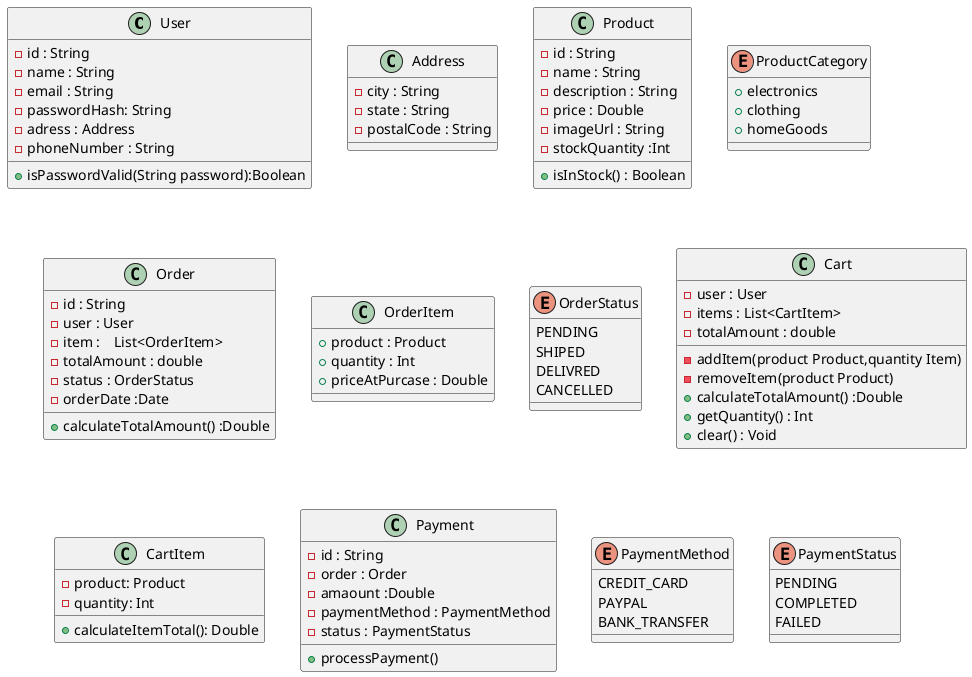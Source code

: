 @startuml urbanstore
' ----------
' Model
' ----------
' ----------
' ユーザー関連クラス
' ----------
' ----------
' ユーザークラス
' ----------
class User {
    ' ユーザーID
    - id : String
    ' ユーザー名
    - name : String
    ' メールアドレス
    - email : String
    ' ハッシュ化されたメールアドレス
    - passwordHash: String
    ' ユーザーの住所情報
    - adress : Address
    ' 電話番号
    - phoneNumber : String
    ' パスワードのベリデータション
    + isPasswordValid(String password):Boolean
}
' ----------
' アドレスクラス
' ----------
class Address {
    ' 市区町村名
    - city : String
    ' 都道府県
    - state : String
    ' 郵便番号
    - postalCode : String
}
' ----------
' 商品関連クラス
' ----------
' ----------
' Product
' ----------
class Product {
    ' 商品ID
    - id : String
    ' 商品名
    - name : String
    ' 商品の説明
    - description : String
    ' 商品の価格
    - price : Double
    ' 商品画像のURL
    - imageUrl : String
    ' 商品カテゴリ
    - stockQuantity :Int
    ' 在庫チェック
    + isInStock() : Boolean
}
' ----------
' 商品カテゴリ Enum
' ----------
enum ProductCategory {
    ' 電化製品
    + electronics
    ' 服
    + clothing
    ' 家庭用品
    + homeGoods
}
' ----------
' 注文関連クラス
' ----------
' ----------
' 注文に関する情報クラス
' ----------
class Order {
    ' 注文ID
    - id : String
    ' 注文を行ったユーザー
    - user : User
    ' 注文商品リスト
    - item :　List<OrderItem>
    ' 注文の総額
    - totalAmount : double
    ' 注文ステータス
    - status : OrderStatus
    ' 注文日
    - orderDate :Date
    ' 総額計算メソッド
    + calculateTotalAmount() :Double
}
' ----------
' 注文内の各商品を表すクラス
' ----------
class OrderItem{
    ' 注文した商品
    + product : Product
    ' 注文数量
    + quantity : Int
    ' 購入時の価格
    + priceAtPurcase : Double
}
' ----------
' 注文の状態を表すEnum
' ----------
enum OrderStatus {
    ' 処理中
    PENDING
    ' 発送済み
    SHIPED
    ' 配送済み
    DELIVRED
    ' キャンセル済み
    CANCELLED
}
' ----------
' カード関連クラス
' ----------
' ----------
' カード情報を表すクラス
' ----------
class Cart {
    ' カードの所有者
    - user : User
    ' カート内の商品リスト
    - items : List<CartItem>
    ' カード内の商品総額
    - totalAmount : double
    ' 商品をカードに追加する
    - addItem(product Product,quantity Item)
    ' カードから商品を削除する
    - removeItem(product Product)
    ' カート内の総額を計算する
    + calculateTotalAmount() :Double
    ' 商品がカートに存在しない場合は0を返す
    + getQuantity() : Int
    ' カートのアイテムをクリア
    + clear() : Void

}
' ----------
' カート内の各商品を表すクラス。
' ----------
class CartItem {
    ' カートに入れた商品
    - product: Product
    ' 数量
    - quantity: Int
    ' 商品ごとの総額を計算する
    + calculateItemTotal(): Double
}
' ----------
' その他クラス
' ----------
class Payment {
    ' 支払いID
    - id : String
    ' 対象の注文
    - order : Order
    ' 支払い金額
    - amaount :Double
    ' 支払い方法
    - paymentMethod : PaymentMethod
    ' 支払いステータス
    - status : PaymentStatus
    ' 支払い処理を行う
    + processPayment()
}
' ----------
' 注文詳細表示画面
' ----------
enum PaymentMethod {
    ' クレジットカード
    CREDIT_CARD
    ' Paypal
    PAYPAL
    ' 銀行振込
    BANK_TRANSFER

}
' ----------
' 注文詳細表示画面
' ----------
enum PaymentStatus {
    ' 支払い待ち
    PENDING
    ' 支払い完了
    COMPLETED
    ' 支払い失敗
    FAILED

}

@enduml